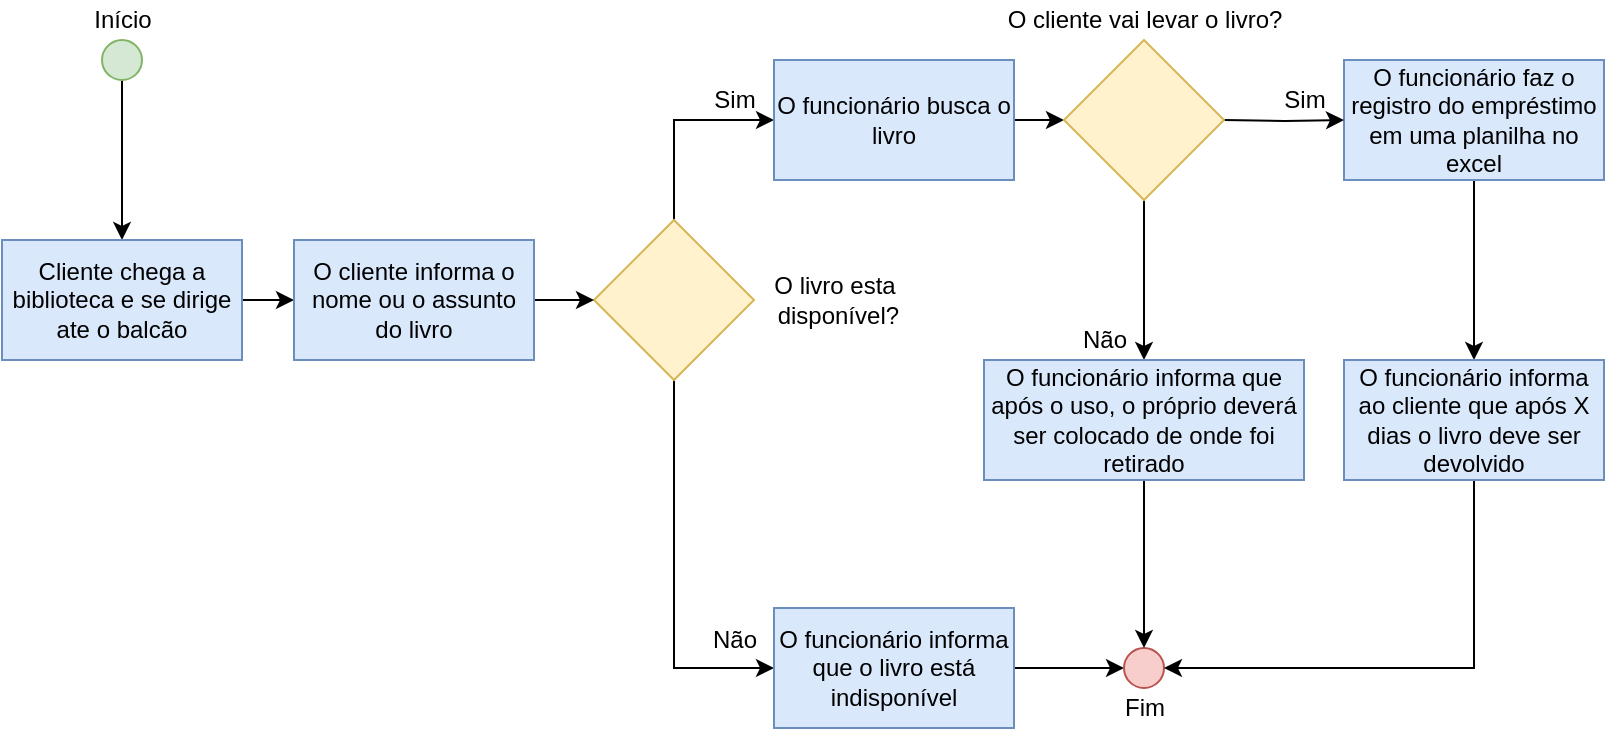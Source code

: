 <mxfile version="14.7.1" type="device"><diagram id="O3mt3yWAfzVWngvZKMlU" name="Page-1"><mxGraphModel dx="652" dy="-788" grid="1" gridSize="10" guides="1" tooltips="1" connect="1" arrows="1" fold="1" page="1" pageScale="1" pageWidth="827" pageHeight="1169" background="#ffffff" math="0" shadow="0"><root><mxCell id="0"/><mxCell id="1" parent="0"/><mxCell id="XUE3NYeC4Yk-DgNuBmjm-117" style="edgeStyle=orthogonalEdgeStyle;rounded=0;orthogonalLoop=1;jettySize=auto;html=1;exitX=0.5;exitY=0;exitDx=0;exitDy=0;entryX=0;entryY=0.5;entryDx=0;entryDy=0;" edge="1" parent="1" source="XUE3NYeC4Yk-DgNuBmjm-119" target="XUE3NYeC4Yk-DgNuBmjm-122"><mxGeometry relative="1" as="geometry"><Array as="points"><mxPoint x="336" y="1520"/></Array><mxPoint x="336" y="1550" as="sourcePoint"/></mxGeometry></mxCell><mxCell id="XUE3NYeC4Yk-DgNuBmjm-151" style="edgeStyle=orthogonalEdgeStyle;rounded=0;orthogonalLoop=1;jettySize=auto;html=1;exitX=0.5;exitY=1;exitDx=0;exitDy=0;entryX=0;entryY=0.5;entryDx=0;entryDy=0;" edge="1" parent="1" source="XUE3NYeC4Yk-DgNuBmjm-119" target="XUE3NYeC4Yk-DgNuBmjm-124"><mxGeometry relative="1" as="geometry"/></mxCell><mxCell id="XUE3NYeC4Yk-DgNuBmjm-119" value="" style="rhombus;whiteSpace=wrap;html=1;fillColor=#fff2cc;strokeColor=#d6b656;" vertex="1" parent="1"><mxGeometry x="296" y="1570" width="80" height="80" as="geometry"/></mxCell><mxCell id="XUE3NYeC4Yk-DgNuBmjm-120" value="&lt;div&gt;O livro esta&lt;br&gt;&lt;/div&gt;&lt;div&gt;&amp;nbsp;disponível?&lt;/div&gt;" style="text;html=1;align=center;verticalAlign=middle;resizable=0;points=[];autosize=1;strokeColor=none;" vertex="1" parent="1"><mxGeometry x="376" y="1595" width="80" height="30" as="geometry"/></mxCell><mxCell id="XUE3NYeC4Yk-DgNuBmjm-121" style="edgeStyle=orthogonalEdgeStyle;rounded=0;orthogonalLoop=1;jettySize=auto;html=1;exitX=1;exitY=0.5;exitDx=0;exitDy=0;entryX=0;entryY=0.5;entryDx=0;entryDy=0;" edge="1" parent="1" source="XUE3NYeC4Yk-DgNuBmjm-122"><mxGeometry relative="1" as="geometry"><mxPoint x="531" y="1520" as="targetPoint"/></mxGeometry></mxCell><mxCell id="XUE3NYeC4Yk-DgNuBmjm-122" value="O funcionário busca o livro" style="whiteSpace=wrap;html=1;fillColor=#dae8fc;strokeColor=#6c8ebf;" vertex="1" parent="1"><mxGeometry x="386" y="1490" width="120" height="60" as="geometry"/></mxCell><mxCell id="XUE3NYeC4Yk-DgNuBmjm-123" style="edgeStyle=orthogonalEdgeStyle;rounded=0;orthogonalLoop=1;jettySize=auto;html=1;exitX=1;exitY=0.5;exitDx=0;exitDy=0;entryX=0;entryY=0.5;entryDx=0;entryDy=0;" edge="1" parent="1" source="XUE3NYeC4Yk-DgNuBmjm-124" target="XUE3NYeC4Yk-DgNuBmjm-129"><mxGeometry relative="1" as="geometry"/></mxCell><mxCell id="XUE3NYeC4Yk-DgNuBmjm-124" value="O funcionário informa que o livro está indisponível" style="whiteSpace=wrap;html=1;fillColor=#dae8fc;strokeColor=#6c8ebf;" vertex="1" parent="1"><mxGeometry x="386" y="1764" width="120" height="60" as="geometry"/></mxCell><mxCell id="XUE3NYeC4Yk-DgNuBmjm-125" value="Não" style="text;html=1;align=center;verticalAlign=middle;resizable=0;points=[];autosize=1;strokeColor=none;" vertex="1" parent="1"><mxGeometry x="346" y="1770" width="40" height="20" as="geometry"/></mxCell><mxCell id="XUE3NYeC4Yk-DgNuBmjm-126" value="Sim" style="text;html=1;align=center;verticalAlign=middle;resizable=0;points=[];autosize=1;strokeColor=none;" vertex="1" parent="1"><mxGeometry x="346" y="1500" width="40" height="20" as="geometry"/></mxCell><mxCell id="XUE3NYeC4Yk-DgNuBmjm-127" style="edgeStyle=orthogonalEdgeStyle;rounded=0;orthogonalLoop=1;jettySize=auto;html=1;exitX=0.5;exitY=1;exitDx=0;exitDy=0;entryX=0.5;entryY=0;entryDx=0;entryDy=0;" edge="1" parent="1" source="XUE3NYeC4Yk-DgNuBmjm-128" target="XUE3NYeC4Yk-DgNuBmjm-132"><mxGeometry relative="1" as="geometry"/></mxCell><mxCell id="XUE3NYeC4Yk-DgNuBmjm-128" value="O funcionário faz o registro do empréstimo em uma planilha no excel" style="whiteSpace=wrap;html=1;fillColor=#dae8fc;strokeColor=#6c8ebf;" vertex="1" parent="1"><mxGeometry x="671" y="1490" width="130" height="60" as="geometry"/></mxCell><mxCell id="XUE3NYeC4Yk-DgNuBmjm-129" value="" style="ellipse;whiteSpace=wrap;html=1;aspect=fixed;fillColor=#f8cecc;strokeColor=#b85450;" vertex="1" parent="1"><mxGeometry x="561" y="1784" width="20" height="20" as="geometry"/></mxCell><mxCell id="XUE3NYeC4Yk-DgNuBmjm-130" value="Fim" style="text;html=1;align=center;verticalAlign=middle;resizable=0;points=[];autosize=1;strokeColor=none;" vertex="1" parent="1"><mxGeometry x="551" y="1804" width="40" height="20" as="geometry"/></mxCell><mxCell id="XUE3NYeC4Yk-DgNuBmjm-131" style="edgeStyle=orthogonalEdgeStyle;rounded=0;orthogonalLoop=1;jettySize=auto;html=1;exitX=0.5;exitY=1;exitDx=0;exitDy=0;entryX=1;entryY=0.5;entryDx=0;entryDy=0;" edge="1" parent="1" source="XUE3NYeC4Yk-DgNuBmjm-132" target="XUE3NYeC4Yk-DgNuBmjm-129"><mxGeometry relative="1" as="geometry"/></mxCell><mxCell id="XUE3NYeC4Yk-DgNuBmjm-132" value="&lt;div&gt;O funcionário informa ao cliente que após X dias o livro deve ser devolvido&lt;br&gt;&lt;/div&gt;" style="whiteSpace=wrap;html=1;fillColor=#dae8fc;strokeColor=#6c8ebf;" vertex="1" parent="1"><mxGeometry x="671" y="1640" width="130" height="60" as="geometry"/></mxCell><mxCell id="XUE3NYeC4Yk-DgNuBmjm-133" style="edgeStyle=orthogonalEdgeStyle;rounded=0;orthogonalLoop=1;jettySize=auto;html=1;exitX=0.5;exitY=1;exitDx=0;exitDy=0;entryX=0.5;entryY=0;entryDx=0;entryDy=0;" edge="1" parent="1" source="XUE3NYeC4Yk-DgNuBmjm-135" target="XUE3NYeC4Yk-DgNuBmjm-138"><mxGeometry relative="1" as="geometry"/></mxCell><mxCell id="XUE3NYeC4Yk-DgNuBmjm-134" style="edgeStyle=orthogonalEdgeStyle;rounded=0;orthogonalLoop=1;jettySize=auto;html=1;exitX=1;exitY=0.5;exitDx=0;exitDy=0;entryX=0;entryY=0.5;entryDx=0;entryDy=0;" edge="1" parent="1" target="XUE3NYeC4Yk-DgNuBmjm-128"><mxGeometry relative="1" as="geometry"><mxPoint x="611" y="1520" as="sourcePoint"/></mxGeometry></mxCell><mxCell id="XUE3NYeC4Yk-DgNuBmjm-135" value="" style="rhombus;whiteSpace=wrap;html=1;fillColor=#fff2cc;strokeColor=#d6b656;" vertex="1" parent="1"><mxGeometry x="531" y="1480" width="80" height="80" as="geometry"/></mxCell><mxCell id="XUE3NYeC4Yk-DgNuBmjm-136" value="O cliente vai levar o livro?" style="text;html=1;align=center;verticalAlign=middle;resizable=0;points=[];autosize=1;strokeColor=none;" vertex="1" parent="1"><mxGeometry x="496" y="1460" width="150" height="20" as="geometry"/></mxCell><mxCell id="XUE3NYeC4Yk-DgNuBmjm-137" style="edgeStyle=orthogonalEdgeStyle;rounded=0;orthogonalLoop=1;jettySize=auto;html=1;exitX=0.5;exitY=1;exitDx=0;exitDy=0;entryX=0.5;entryY=0;entryDx=0;entryDy=0;" edge="1" parent="1" source="XUE3NYeC4Yk-DgNuBmjm-138" target="XUE3NYeC4Yk-DgNuBmjm-129"><mxGeometry relative="1" as="geometry"/></mxCell><mxCell id="XUE3NYeC4Yk-DgNuBmjm-138" value="O funcionário informa que após o uso, o próprio deverá ser colocado de onde foi retirado" style="whiteSpace=wrap;html=1;fillColor=#dae8fc;strokeColor=#6c8ebf;" vertex="1" parent="1"><mxGeometry x="491" y="1640" width="160" height="60" as="geometry"/></mxCell><mxCell id="XUE3NYeC4Yk-DgNuBmjm-139" value="Não" style="text;html=1;align=center;verticalAlign=middle;resizable=0;points=[];autosize=1;strokeColor=none;" vertex="1" parent="1"><mxGeometry x="531" y="1620" width="40" height="20" as="geometry"/></mxCell><mxCell id="XUE3NYeC4Yk-DgNuBmjm-140" value="Sim" style="text;html=1;align=center;verticalAlign=middle;resizable=0;points=[];autosize=1;strokeColor=none;" vertex="1" parent="1"><mxGeometry x="631" y="1500" width="40" height="20" as="geometry"/></mxCell><mxCell id="XUE3NYeC4Yk-DgNuBmjm-141" value="" style="edgeStyle=orthogonalEdgeStyle;rounded=0;orthogonalLoop=1;jettySize=auto;html=1;" edge="1" parent="1" source="XUE3NYeC4Yk-DgNuBmjm-142" target="XUE3NYeC4Yk-DgNuBmjm-145"><mxGeometry relative="1" as="geometry"/></mxCell><mxCell id="XUE3NYeC4Yk-DgNuBmjm-142" value="" style="ellipse;whiteSpace=wrap;html=1;aspect=fixed;fillColor=#d5e8d4;strokeColor=#82b366;" vertex="1" parent="1"><mxGeometry x="50" y="1480" width="20" height="20" as="geometry"/></mxCell><mxCell id="XUE3NYeC4Yk-DgNuBmjm-143" value="&lt;font style=&quot;font-size: 12px&quot;&gt;Início&lt;/font&gt;" style="text;html=1;align=center;verticalAlign=middle;resizable=0;points=[];autosize=1;strokeColor=none;" vertex="1" parent="1"><mxGeometry x="40" y="1460" width="40" height="20" as="geometry"/></mxCell><mxCell id="XUE3NYeC4Yk-DgNuBmjm-144" style="edgeStyle=orthogonalEdgeStyle;rounded=0;orthogonalLoop=1;jettySize=auto;html=1;exitX=1;exitY=0.5;exitDx=0;exitDy=0;entryX=0;entryY=0.5;entryDx=0;entryDy=0;" edge="1" parent="1" source="XUE3NYeC4Yk-DgNuBmjm-145" target="XUE3NYeC4Yk-DgNuBmjm-147"><mxGeometry relative="1" as="geometry"/></mxCell><mxCell id="XUE3NYeC4Yk-DgNuBmjm-145" value="Cliente chega a biblioteca e se dirige ate o balcão" style="whiteSpace=wrap;html=1;fillColor=#dae8fc;strokeColor=#6c8ebf;" vertex="1" parent="1"><mxGeometry y="1580" width="120" height="60" as="geometry"/></mxCell><mxCell id="XUE3NYeC4Yk-DgNuBmjm-146" style="edgeStyle=orthogonalEdgeStyle;rounded=0;orthogonalLoop=1;jettySize=auto;html=1;exitX=1;exitY=0.5;exitDx=0;exitDy=0;entryX=0;entryY=0.5;entryDx=0;entryDy=0;" edge="1" parent="1" source="XUE3NYeC4Yk-DgNuBmjm-147" target="XUE3NYeC4Yk-DgNuBmjm-119"><mxGeometry relative="1" as="geometry"/></mxCell><mxCell id="XUE3NYeC4Yk-DgNuBmjm-147" value="O cliente informa o nome ou o assunto do livro" style="whiteSpace=wrap;html=1;fillColor=#dae8fc;strokeColor=#6c8ebf;" vertex="1" parent="1"><mxGeometry x="146" y="1580" width="120" height="60" as="geometry"/></mxCell></root></mxGraphModel></diagram></mxfile>
